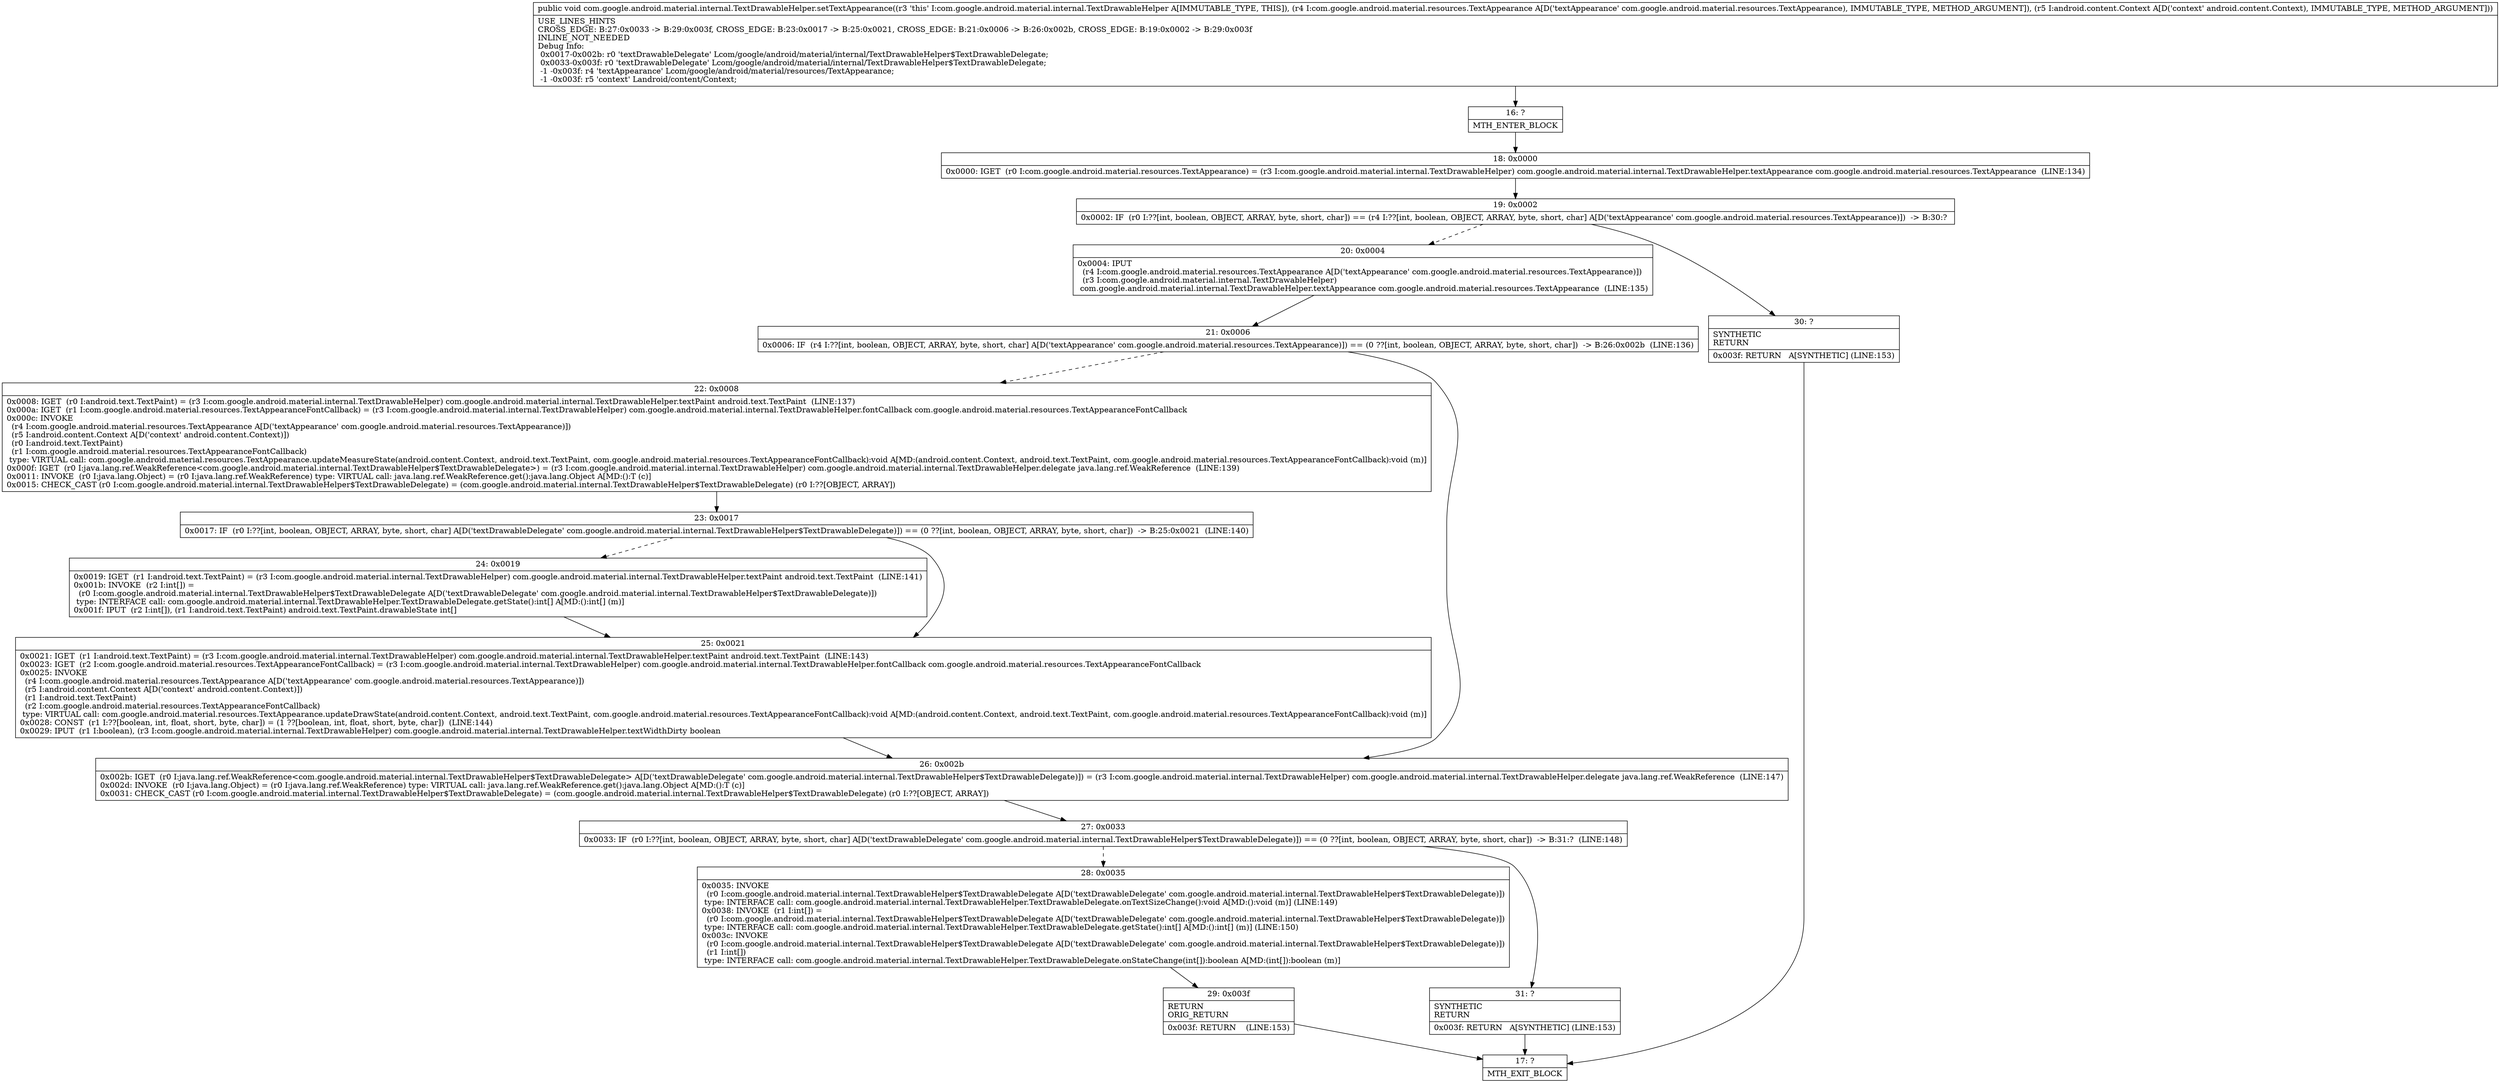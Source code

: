 digraph "CFG forcom.google.android.material.internal.TextDrawableHelper.setTextAppearance(Lcom\/google\/android\/material\/resources\/TextAppearance;Landroid\/content\/Context;)V" {
Node_16 [shape=record,label="{16\:\ ?|MTH_ENTER_BLOCK\l}"];
Node_18 [shape=record,label="{18\:\ 0x0000|0x0000: IGET  (r0 I:com.google.android.material.resources.TextAppearance) = (r3 I:com.google.android.material.internal.TextDrawableHelper) com.google.android.material.internal.TextDrawableHelper.textAppearance com.google.android.material.resources.TextAppearance  (LINE:134)\l}"];
Node_19 [shape=record,label="{19\:\ 0x0002|0x0002: IF  (r0 I:??[int, boolean, OBJECT, ARRAY, byte, short, char]) == (r4 I:??[int, boolean, OBJECT, ARRAY, byte, short, char] A[D('textAppearance' com.google.android.material.resources.TextAppearance)])  \-\> B:30:? \l}"];
Node_20 [shape=record,label="{20\:\ 0x0004|0x0004: IPUT  \l  (r4 I:com.google.android.material.resources.TextAppearance A[D('textAppearance' com.google.android.material.resources.TextAppearance)])\l  (r3 I:com.google.android.material.internal.TextDrawableHelper)\l com.google.android.material.internal.TextDrawableHelper.textAppearance com.google.android.material.resources.TextAppearance  (LINE:135)\l}"];
Node_21 [shape=record,label="{21\:\ 0x0006|0x0006: IF  (r4 I:??[int, boolean, OBJECT, ARRAY, byte, short, char] A[D('textAppearance' com.google.android.material.resources.TextAppearance)]) == (0 ??[int, boolean, OBJECT, ARRAY, byte, short, char])  \-\> B:26:0x002b  (LINE:136)\l}"];
Node_22 [shape=record,label="{22\:\ 0x0008|0x0008: IGET  (r0 I:android.text.TextPaint) = (r3 I:com.google.android.material.internal.TextDrawableHelper) com.google.android.material.internal.TextDrawableHelper.textPaint android.text.TextPaint  (LINE:137)\l0x000a: IGET  (r1 I:com.google.android.material.resources.TextAppearanceFontCallback) = (r3 I:com.google.android.material.internal.TextDrawableHelper) com.google.android.material.internal.TextDrawableHelper.fontCallback com.google.android.material.resources.TextAppearanceFontCallback \l0x000c: INVOKE  \l  (r4 I:com.google.android.material.resources.TextAppearance A[D('textAppearance' com.google.android.material.resources.TextAppearance)])\l  (r5 I:android.content.Context A[D('context' android.content.Context)])\l  (r0 I:android.text.TextPaint)\l  (r1 I:com.google.android.material.resources.TextAppearanceFontCallback)\l type: VIRTUAL call: com.google.android.material.resources.TextAppearance.updateMeasureState(android.content.Context, android.text.TextPaint, com.google.android.material.resources.TextAppearanceFontCallback):void A[MD:(android.content.Context, android.text.TextPaint, com.google.android.material.resources.TextAppearanceFontCallback):void (m)]\l0x000f: IGET  (r0 I:java.lang.ref.WeakReference\<com.google.android.material.internal.TextDrawableHelper$TextDrawableDelegate\>) = (r3 I:com.google.android.material.internal.TextDrawableHelper) com.google.android.material.internal.TextDrawableHelper.delegate java.lang.ref.WeakReference  (LINE:139)\l0x0011: INVOKE  (r0 I:java.lang.Object) = (r0 I:java.lang.ref.WeakReference) type: VIRTUAL call: java.lang.ref.WeakReference.get():java.lang.Object A[MD:():T (c)]\l0x0015: CHECK_CAST (r0 I:com.google.android.material.internal.TextDrawableHelper$TextDrawableDelegate) = (com.google.android.material.internal.TextDrawableHelper$TextDrawableDelegate) (r0 I:??[OBJECT, ARRAY]) \l}"];
Node_23 [shape=record,label="{23\:\ 0x0017|0x0017: IF  (r0 I:??[int, boolean, OBJECT, ARRAY, byte, short, char] A[D('textDrawableDelegate' com.google.android.material.internal.TextDrawableHelper$TextDrawableDelegate)]) == (0 ??[int, boolean, OBJECT, ARRAY, byte, short, char])  \-\> B:25:0x0021  (LINE:140)\l}"];
Node_24 [shape=record,label="{24\:\ 0x0019|0x0019: IGET  (r1 I:android.text.TextPaint) = (r3 I:com.google.android.material.internal.TextDrawableHelper) com.google.android.material.internal.TextDrawableHelper.textPaint android.text.TextPaint  (LINE:141)\l0x001b: INVOKE  (r2 I:int[]) = \l  (r0 I:com.google.android.material.internal.TextDrawableHelper$TextDrawableDelegate A[D('textDrawableDelegate' com.google.android.material.internal.TextDrawableHelper$TextDrawableDelegate)])\l type: INTERFACE call: com.google.android.material.internal.TextDrawableHelper.TextDrawableDelegate.getState():int[] A[MD:():int[] (m)]\l0x001f: IPUT  (r2 I:int[]), (r1 I:android.text.TextPaint) android.text.TextPaint.drawableState int[] \l}"];
Node_25 [shape=record,label="{25\:\ 0x0021|0x0021: IGET  (r1 I:android.text.TextPaint) = (r3 I:com.google.android.material.internal.TextDrawableHelper) com.google.android.material.internal.TextDrawableHelper.textPaint android.text.TextPaint  (LINE:143)\l0x0023: IGET  (r2 I:com.google.android.material.resources.TextAppearanceFontCallback) = (r3 I:com.google.android.material.internal.TextDrawableHelper) com.google.android.material.internal.TextDrawableHelper.fontCallback com.google.android.material.resources.TextAppearanceFontCallback \l0x0025: INVOKE  \l  (r4 I:com.google.android.material.resources.TextAppearance A[D('textAppearance' com.google.android.material.resources.TextAppearance)])\l  (r5 I:android.content.Context A[D('context' android.content.Context)])\l  (r1 I:android.text.TextPaint)\l  (r2 I:com.google.android.material.resources.TextAppearanceFontCallback)\l type: VIRTUAL call: com.google.android.material.resources.TextAppearance.updateDrawState(android.content.Context, android.text.TextPaint, com.google.android.material.resources.TextAppearanceFontCallback):void A[MD:(android.content.Context, android.text.TextPaint, com.google.android.material.resources.TextAppearanceFontCallback):void (m)]\l0x0028: CONST  (r1 I:??[boolean, int, float, short, byte, char]) = (1 ??[boolean, int, float, short, byte, char])  (LINE:144)\l0x0029: IPUT  (r1 I:boolean), (r3 I:com.google.android.material.internal.TextDrawableHelper) com.google.android.material.internal.TextDrawableHelper.textWidthDirty boolean \l}"];
Node_26 [shape=record,label="{26\:\ 0x002b|0x002b: IGET  (r0 I:java.lang.ref.WeakReference\<com.google.android.material.internal.TextDrawableHelper$TextDrawableDelegate\> A[D('textDrawableDelegate' com.google.android.material.internal.TextDrawableHelper$TextDrawableDelegate)]) = (r3 I:com.google.android.material.internal.TextDrawableHelper) com.google.android.material.internal.TextDrawableHelper.delegate java.lang.ref.WeakReference  (LINE:147)\l0x002d: INVOKE  (r0 I:java.lang.Object) = (r0 I:java.lang.ref.WeakReference) type: VIRTUAL call: java.lang.ref.WeakReference.get():java.lang.Object A[MD:():T (c)]\l0x0031: CHECK_CAST (r0 I:com.google.android.material.internal.TextDrawableHelper$TextDrawableDelegate) = (com.google.android.material.internal.TextDrawableHelper$TextDrawableDelegate) (r0 I:??[OBJECT, ARRAY]) \l}"];
Node_27 [shape=record,label="{27\:\ 0x0033|0x0033: IF  (r0 I:??[int, boolean, OBJECT, ARRAY, byte, short, char] A[D('textDrawableDelegate' com.google.android.material.internal.TextDrawableHelper$TextDrawableDelegate)]) == (0 ??[int, boolean, OBJECT, ARRAY, byte, short, char])  \-\> B:31:?  (LINE:148)\l}"];
Node_28 [shape=record,label="{28\:\ 0x0035|0x0035: INVOKE  \l  (r0 I:com.google.android.material.internal.TextDrawableHelper$TextDrawableDelegate A[D('textDrawableDelegate' com.google.android.material.internal.TextDrawableHelper$TextDrawableDelegate)])\l type: INTERFACE call: com.google.android.material.internal.TextDrawableHelper.TextDrawableDelegate.onTextSizeChange():void A[MD:():void (m)] (LINE:149)\l0x0038: INVOKE  (r1 I:int[]) = \l  (r0 I:com.google.android.material.internal.TextDrawableHelper$TextDrawableDelegate A[D('textDrawableDelegate' com.google.android.material.internal.TextDrawableHelper$TextDrawableDelegate)])\l type: INTERFACE call: com.google.android.material.internal.TextDrawableHelper.TextDrawableDelegate.getState():int[] A[MD:():int[] (m)] (LINE:150)\l0x003c: INVOKE  \l  (r0 I:com.google.android.material.internal.TextDrawableHelper$TextDrawableDelegate A[D('textDrawableDelegate' com.google.android.material.internal.TextDrawableHelper$TextDrawableDelegate)])\l  (r1 I:int[])\l type: INTERFACE call: com.google.android.material.internal.TextDrawableHelper.TextDrawableDelegate.onStateChange(int[]):boolean A[MD:(int[]):boolean (m)]\l}"];
Node_29 [shape=record,label="{29\:\ 0x003f|RETURN\lORIG_RETURN\l|0x003f: RETURN    (LINE:153)\l}"];
Node_17 [shape=record,label="{17\:\ ?|MTH_EXIT_BLOCK\l}"];
Node_31 [shape=record,label="{31\:\ ?|SYNTHETIC\lRETURN\l|0x003f: RETURN   A[SYNTHETIC] (LINE:153)\l}"];
Node_30 [shape=record,label="{30\:\ ?|SYNTHETIC\lRETURN\l|0x003f: RETURN   A[SYNTHETIC] (LINE:153)\l}"];
MethodNode[shape=record,label="{public void com.google.android.material.internal.TextDrawableHelper.setTextAppearance((r3 'this' I:com.google.android.material.internal.TextDrawableHelper A[IMMUTABLE_TYPE, THIS]), (r4 I:com.google.android.material.resources.TextAppearance A[D('textAppearance' com.google.android.material.resources.TextAppearance), IMMUTABLE_TYPE, METHOD_ARGUMENT]), (r5 I:android.content.Context A[D('context' android.content.Context), IMMUTABLE_TYPE, METHOD_ARGUMENT]))  | USE_LINES_HINTS\lCROSS_EDGE: B:27:0x0033 \-\> B:29:0x003f, CROSS_EDGE: B:23:0x0017 \-\> B:25:0x0021, CROSS_EDGE: B:21:0x0006 \-\> B:26:0x002b, CROSS_EDGE: B:19:0x0002 \-\> B:29:0x003f\lINLINE_NOT_NEEDED\lDebug Info:\l  0x0017\-0x002b: r0 'textDrawableDelegate' Lcom\/google\/android\/material\/internal\/TextDrawableHelper$TextDrawableDelegate;\l  0x0033\-0x003f: r0 'textDrawableDelegate' Lcom\/google\/android\/material\/internal\/TextDrawableHelper$TextDrawableDelegate;\l  \-1 \-0x003f: r4 'textAppearance' Lcom\/google\/android\/material\/resources\/TextAppearance;\l  \-1 \-0x003f: r5 'context' Landroid\/content\/Context;\l}"];
MethodNode -> Node_16;Node_16 -> Node_18;
Node_18 -> Node_19;
Node_19 -> Node_20[style=dashed];
Node_19 -> Node_30;
Node_20 -> Node_21;
Node_21 -> Node_22[style=dashed];
Node_21 -> Node_26;
Node_22 -> Node_23;
Node_23 -> Node_24[style=dashed];
Node_23 -> Node_25;
Node_24 -> Node_25;
Node_25 -> Node_26;
Node_26 -> Node_27;
Node_27 -> Node_28[style=dashed];
Node_27 -> Node_31;
Node_28 -> Node_29;
Node_29 -> Node_17;
Node_31 -> Node_17;
Node_30 -> Node_17;
}

